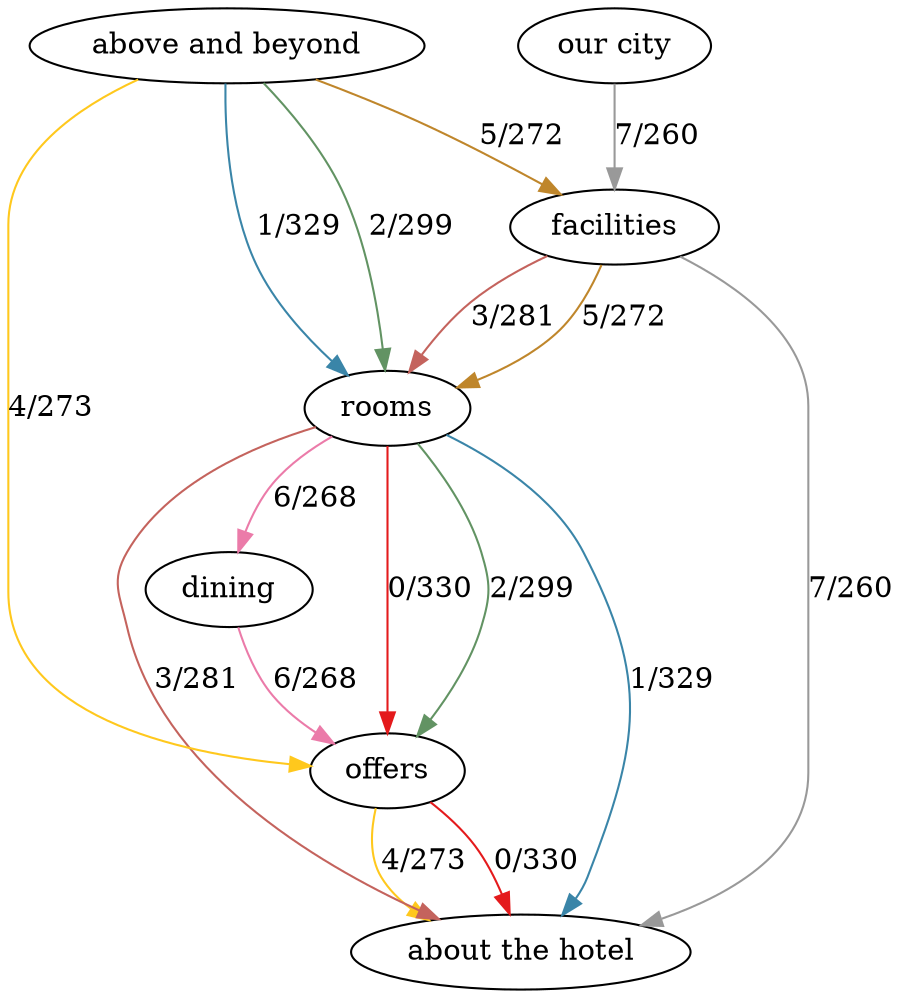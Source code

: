 digraph "" {
layout="dot";
facilities;
"about the hotel";
dining;
offers;
rooms;
"our city";
"above and beyond";
facilities -> rooms  [color="#c4635d", key=0, label="3/281", weight=281];
facilities -> rooms  [color="#bf862b", key=1, label="5/272", weight=272];
facilities -> "about the hotel"  [color="#999999", key=0, label="7/260", weight=260];
dining -> offers  [color="#eb7ba9", key=0, label="6/268", weight=268];
offers -> "about the hotel"  [color="#e41a1c", key=0, label="0/330", weight=330];
offers -> "about the hotel"  [color="#ffc81d", key=1, label="4/273", weight=273];
rooms -> dining  [color="#eb7ba9", key=0, label="6/268", weight=268];
rooms -> offers  [color="#e41a1c", key=0, label="0/330", weight=330];
rooms -> offers  [color="#629363", key=1, label="2/299", weight=299];
rooms -> "about the hotel"  [color="#3a85a8", key=0, label="1/329", weight=329];
rooms -> "about the hotel"  [color="#c4635d", key=1, label="3/281", weight=281];
"our city" -> facilities  [color="#999999", key=0, label="7/260", weight=260];
"above and beyond" -> facilities  [color="#bf862b", key=0, label="5/272", weight=272];
"above and beyond" -> offers  [color="#ffc81d", key=0, label="4/273", weight=273];
"above and beyond" -> rooms  [color="#3a85a8", key=0, label="1/329", weight=329];
"above and beyond" -> rooms  [color="#629363", key=1, label="2/299", weight=299];
}